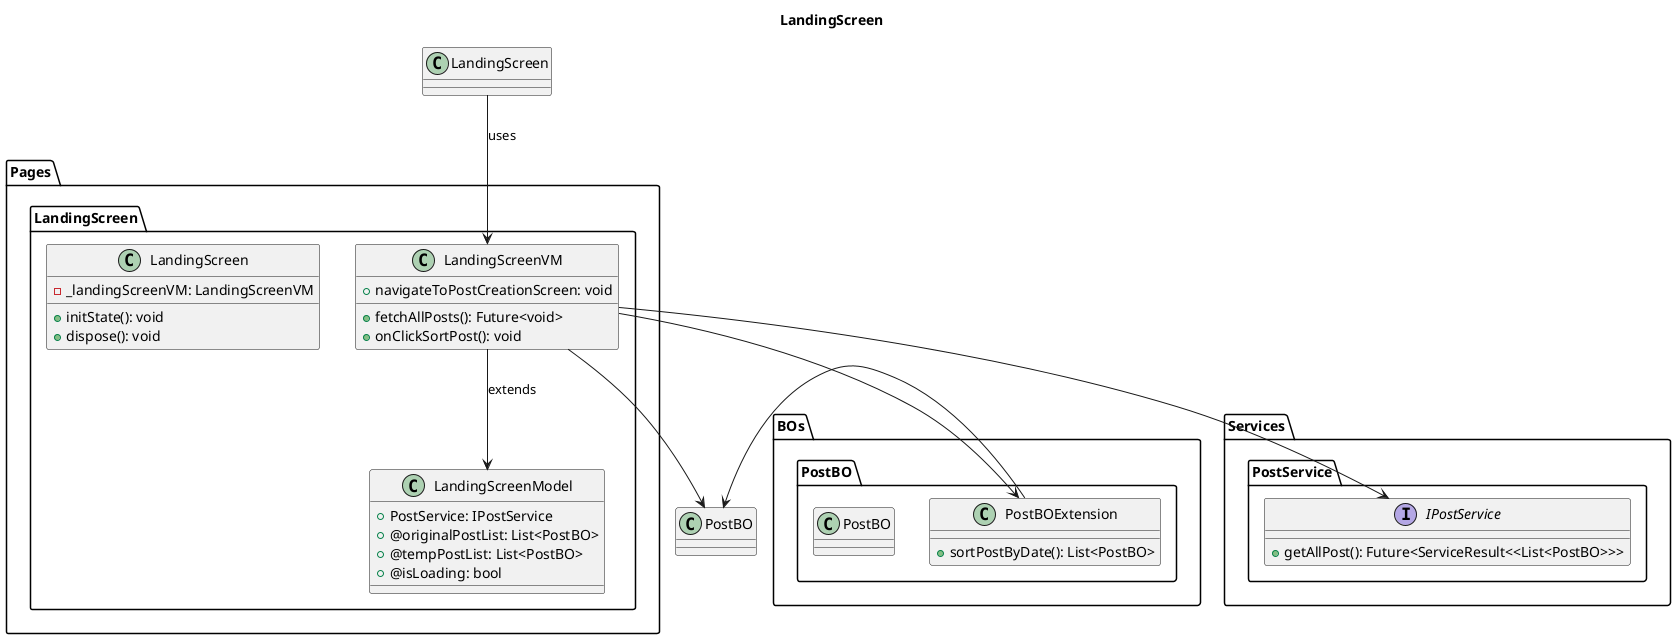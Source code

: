 @startuml LandingScreen Class Diagram 

title LandingScreen
package Pages{
    package LandingScreen{
        Class LandingScreen{
            - _landingScreenVM: LandingScreenVM
            + initState(): void 
            + dispose(): void        
        }
        class LandingScreenVM{
            + fetchAllPosts(): Future<void>
            + onClickSortPost(): void 
            + navigateToPostCreationScreen: void
        }
        class LandingScreenModel{
            + PostService: IPostService
            + @originalPostList: List<PostBO>
            + @tempPostList: List<PostBO>
            + @isLoading: bool
        }
    }
}

package BOs{
    package PostBO{
        Class PostBO{
        }
        Class PostBOExtension{
            + sortPostByDate(): List<PostBO>
        }
    }
}

package Services{
    package PostService{
        Interface IPostService{
            + getAllPost(): Future<ServiceResult<<List<PostBO>>>
        }
    }
}

LandingScreen --> LandingScreenVM: uses
LandingScreenVM --> LandingScreenModel: extends
LandingScreenVM -> PostBO
LandingScreenVM --> PostBOExtension
LandingScreenVM --> IPostService
PostBOExtension -> PostBO

@enduml